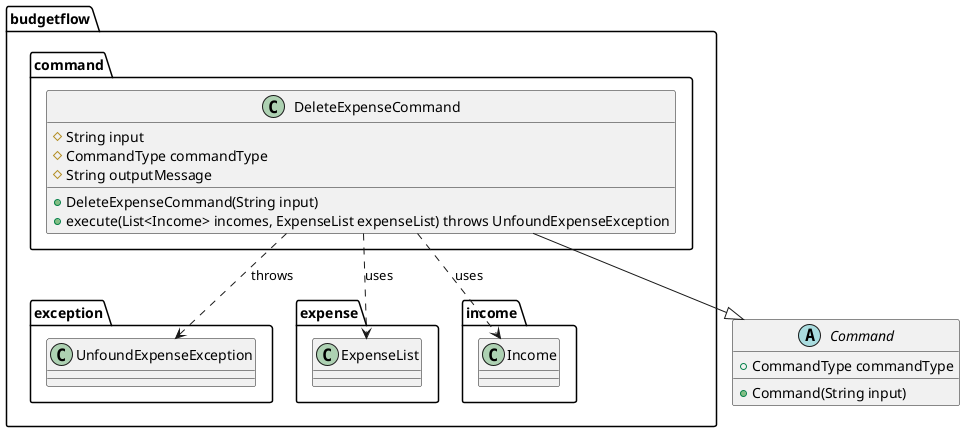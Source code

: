 @startuml

package budgetflow.command {
    class DeleteExpenseCommand {
        # String input
        # CommandType commandType
        # String outputMessage
        + DeleteExpenseCommand(String input)
        + execute(List<Income> incomes, ExpenseList expenseList) throws UnfoundExpenseException
    }
}

package budgetflow.exception {
    class UnfoundExpenseException
}

package budgetflow.expense {
    class ExpenseList
}

package budgetflow.income {
    class Income
}

abstract class Command {
    + Command(String input)
    + CommandType commandType
}

DeleteExpenseCommand --|> Command
DeleteExpenseCommand ..> UnfoundExpenseException : throws
DeleteExpenseCommand ..> Income : uses
DeleteExpenseCommand ..> ExpenseList : uses

@enduml
